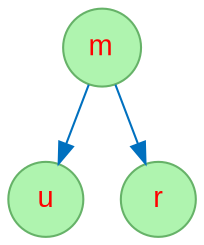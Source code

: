 digraph "Seq-mur" {
node [fontname="Arial", fontcolor=red, shape=circle, style=filled, color="#66B268", fillcolor="#AFF4AF" ];
edge [color = "#0070BF"];
935044096 [label="m"];
935044096 -> 443308702;
443308702 [label="u"];
935044096 -> 396180261;
396180261 [label="r"];
}

